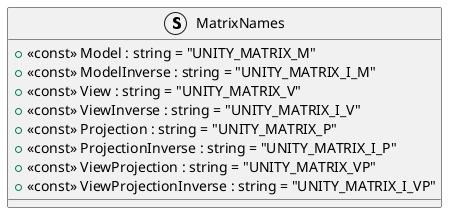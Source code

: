 @startuml
struct MatrixNames {
    + <<const>> Model : string = "UNITY_MATRIX_M"
    + <<const>> ModelInverse : string = "UNITY_MATRIX_I_M"
    + <<const>> View : string = "UNITY_MATRIX_V"
    + <<const>> ViewInverse : string = "UNITY_MATRIX_I_V"
    + <<const>> Projection : string = "UNITY_MATRIX_P"
    + <<const>> ProjectionInverse : string = "UNITY_MATRIX_I_P"
    + <<const>> ViewProjection : string = "UNITY_MATRIX_VP"
    + <<const>> ViewProjectionInverse : string = "UNITY_MATRIX_I_VP"
}
@enduml
